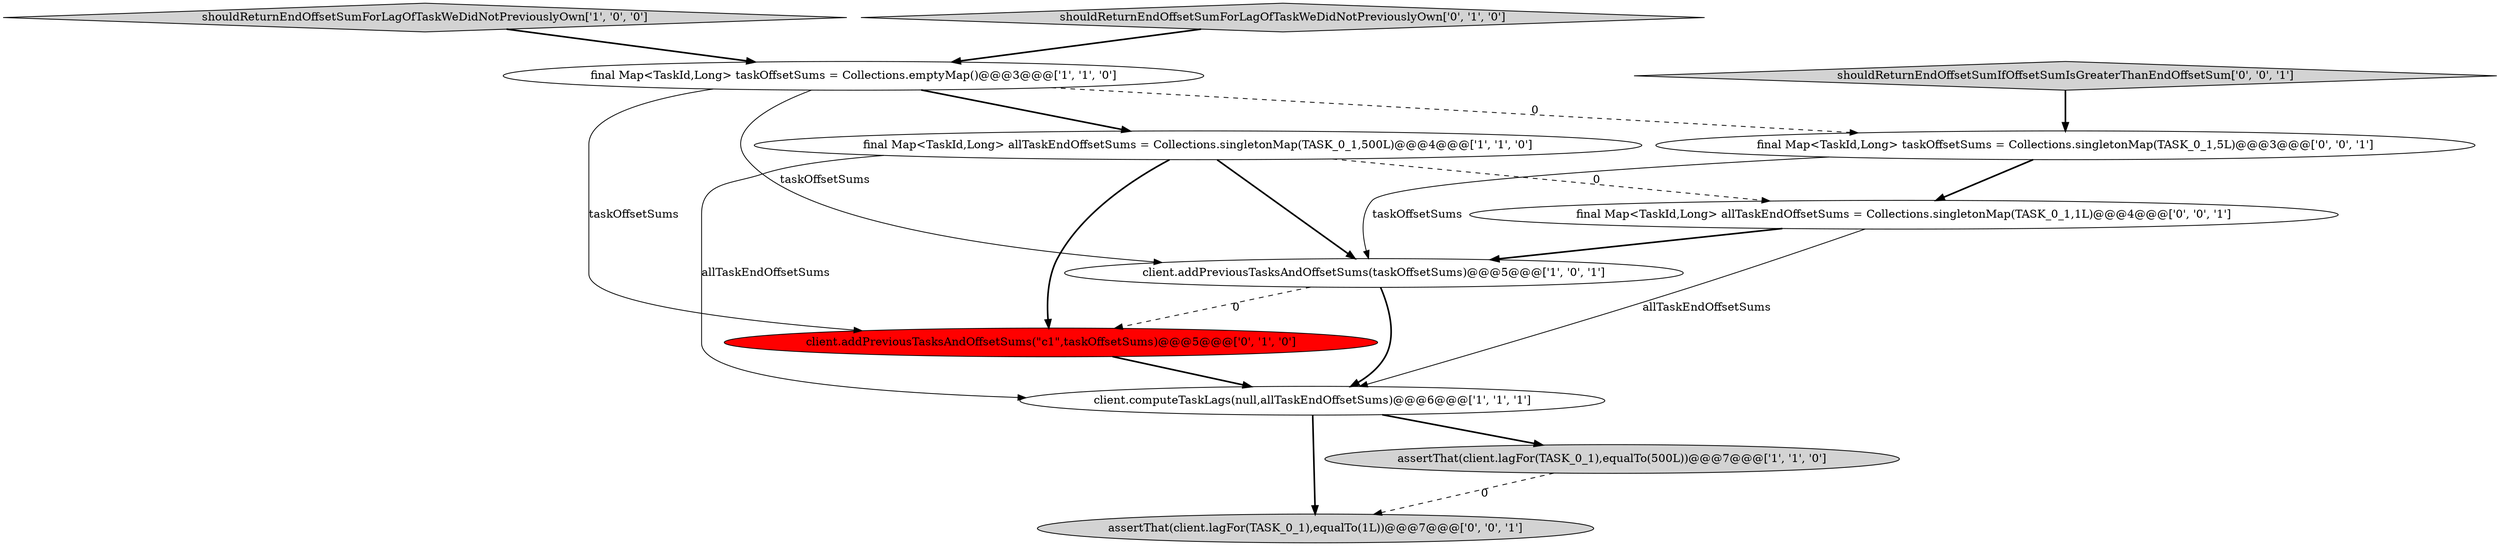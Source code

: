 digraph {
11 [style = filled, label = "shouldReturnEndOffsetSumIfOffsetSumIsGreaterThanEndOffsetSum['0', '0', '1']", fillcolor = lightgray, shape = diamond image = "AAA0AAABBB3BBB"];
7 [style = filled, label = "client.addPreviousTasksAndOffsetSums(\"c1\",taskOffsetSums)@@@5@@@['0', '1', '0']", fillcolor = red, shape = ellipse image = "AAA1AAABBB2BBB"];
2 [style = filled, label = "final Map<TaskId,Long> allTaskEndOffsetSums = Collections.singletonMap(TASK_0_1,500L)@@@4@@@['1', '1', '0']", fillcolor = white, shape = ellipse image = "AAA0AAABBB1BBB"];
3 [style = filled, label = "client.addPreviousTasksAndOffsetSums(taskOffsetSums)@@@5@@@['1', '0', '1']", fillcolor = white, shape = ellipse image = "AAA0AAABBB1BBB"];
10 [style = filled, label = "assertThat(client.lagFor(TASK_0_1),equalTo(1L))@@@7@@@['0', '0', '1']", fillcolor = lightgray, shape = ellipse image = "AAA0AAABBB3BBB"];
5 [style = filled, label = "final Map<TaskId,Long> taskOffsetSums = Collections.emptyMap()@@@3@@@['1', '1', '0']", fillcolor = white, shape = ellipse image = "AAA0AAABBB1BBB"];
1 [style = filled, label = "client.computeTaskLags(null,allTaskEndOffsetSums)@@@6@@@['1', '1', '1']", fillcolor = white, shape = ellipse image = "AAA0AAABBB1BBB"];
9 [style = filled, label = "final Map<TaskId,Long> allTaskEndOffsetSums = Collections.singletonMap(TASK_0_1,1L)@@@4@@@['0', '0', '1']", fillcolor = white, shape = ellipse image = "AAA0AAABBB3BBB"];
4 [style = filled, label = "shouldReturnEndOffsetSumForLagOfTaskWeDidNotPreviouslyOwn['1', '0', '0']", fillcolor = lightgray, shape = diamond image = "AAA0AAABBB1BBB"];
0 [style = filled, label = "assertThat(client.lagFor(TASK_0_1),equalTo(500L))@@@7@@@['1', '1', '0']", fillcolor = lightgray, shape = ellipse image = "AAA0AAABBB1BBB"];
6 [style = filled, label = "shouldReturnEndOffsetSumForLagOfTaskWeDidNotPreviouslyOwn['0', '1', '0']", fillcolor = lightgray, shape = diamond image = "AAA0AAABBB2BBB"];
8 [style = filled, label = "final Map<TaskId,Long> taskOffsetSums = Collections.singletonMap(TASK_0_1,5L)@@@3@@@['0', '0', '1']", fillcolor = white, shape = ellipse image = "AAA0AAABBB3BBB"];
8->3 [style = solid, label="taskOffsetSums"];
5->3 [style = solid, label="taskOffsetSums"];
7->1 [style = bold, label=""];
3->1 [style = bold, label=""];
3->7 [style = dashed, label="0"];
9->1 [style = solid, label="allTaskEndOffsetSums"];
2->3 [style = bold, label=""];
5->7 [style = solid, label="taskOffsetSums"];
1->0 [style = bold, label=""];
0->10 [style = dashed, label="0"];
2->1 [style = solid, label="allTaskEndOffsetSums"];
6->5 [style = bold, label=""];
5->2 [style = bold, label=""];
2->9 [style = dashed, label="0"];
8->9 [style = bold, label=""];
5->8 [style = dashed, label="0"];
9->3 [style = bold, label=""];
11->8 [style = bold, label=""];
2->7 [style = bold, label=""];
1->10 [style = bold, label=""];
4->5 [style = bold, label=""];
}
